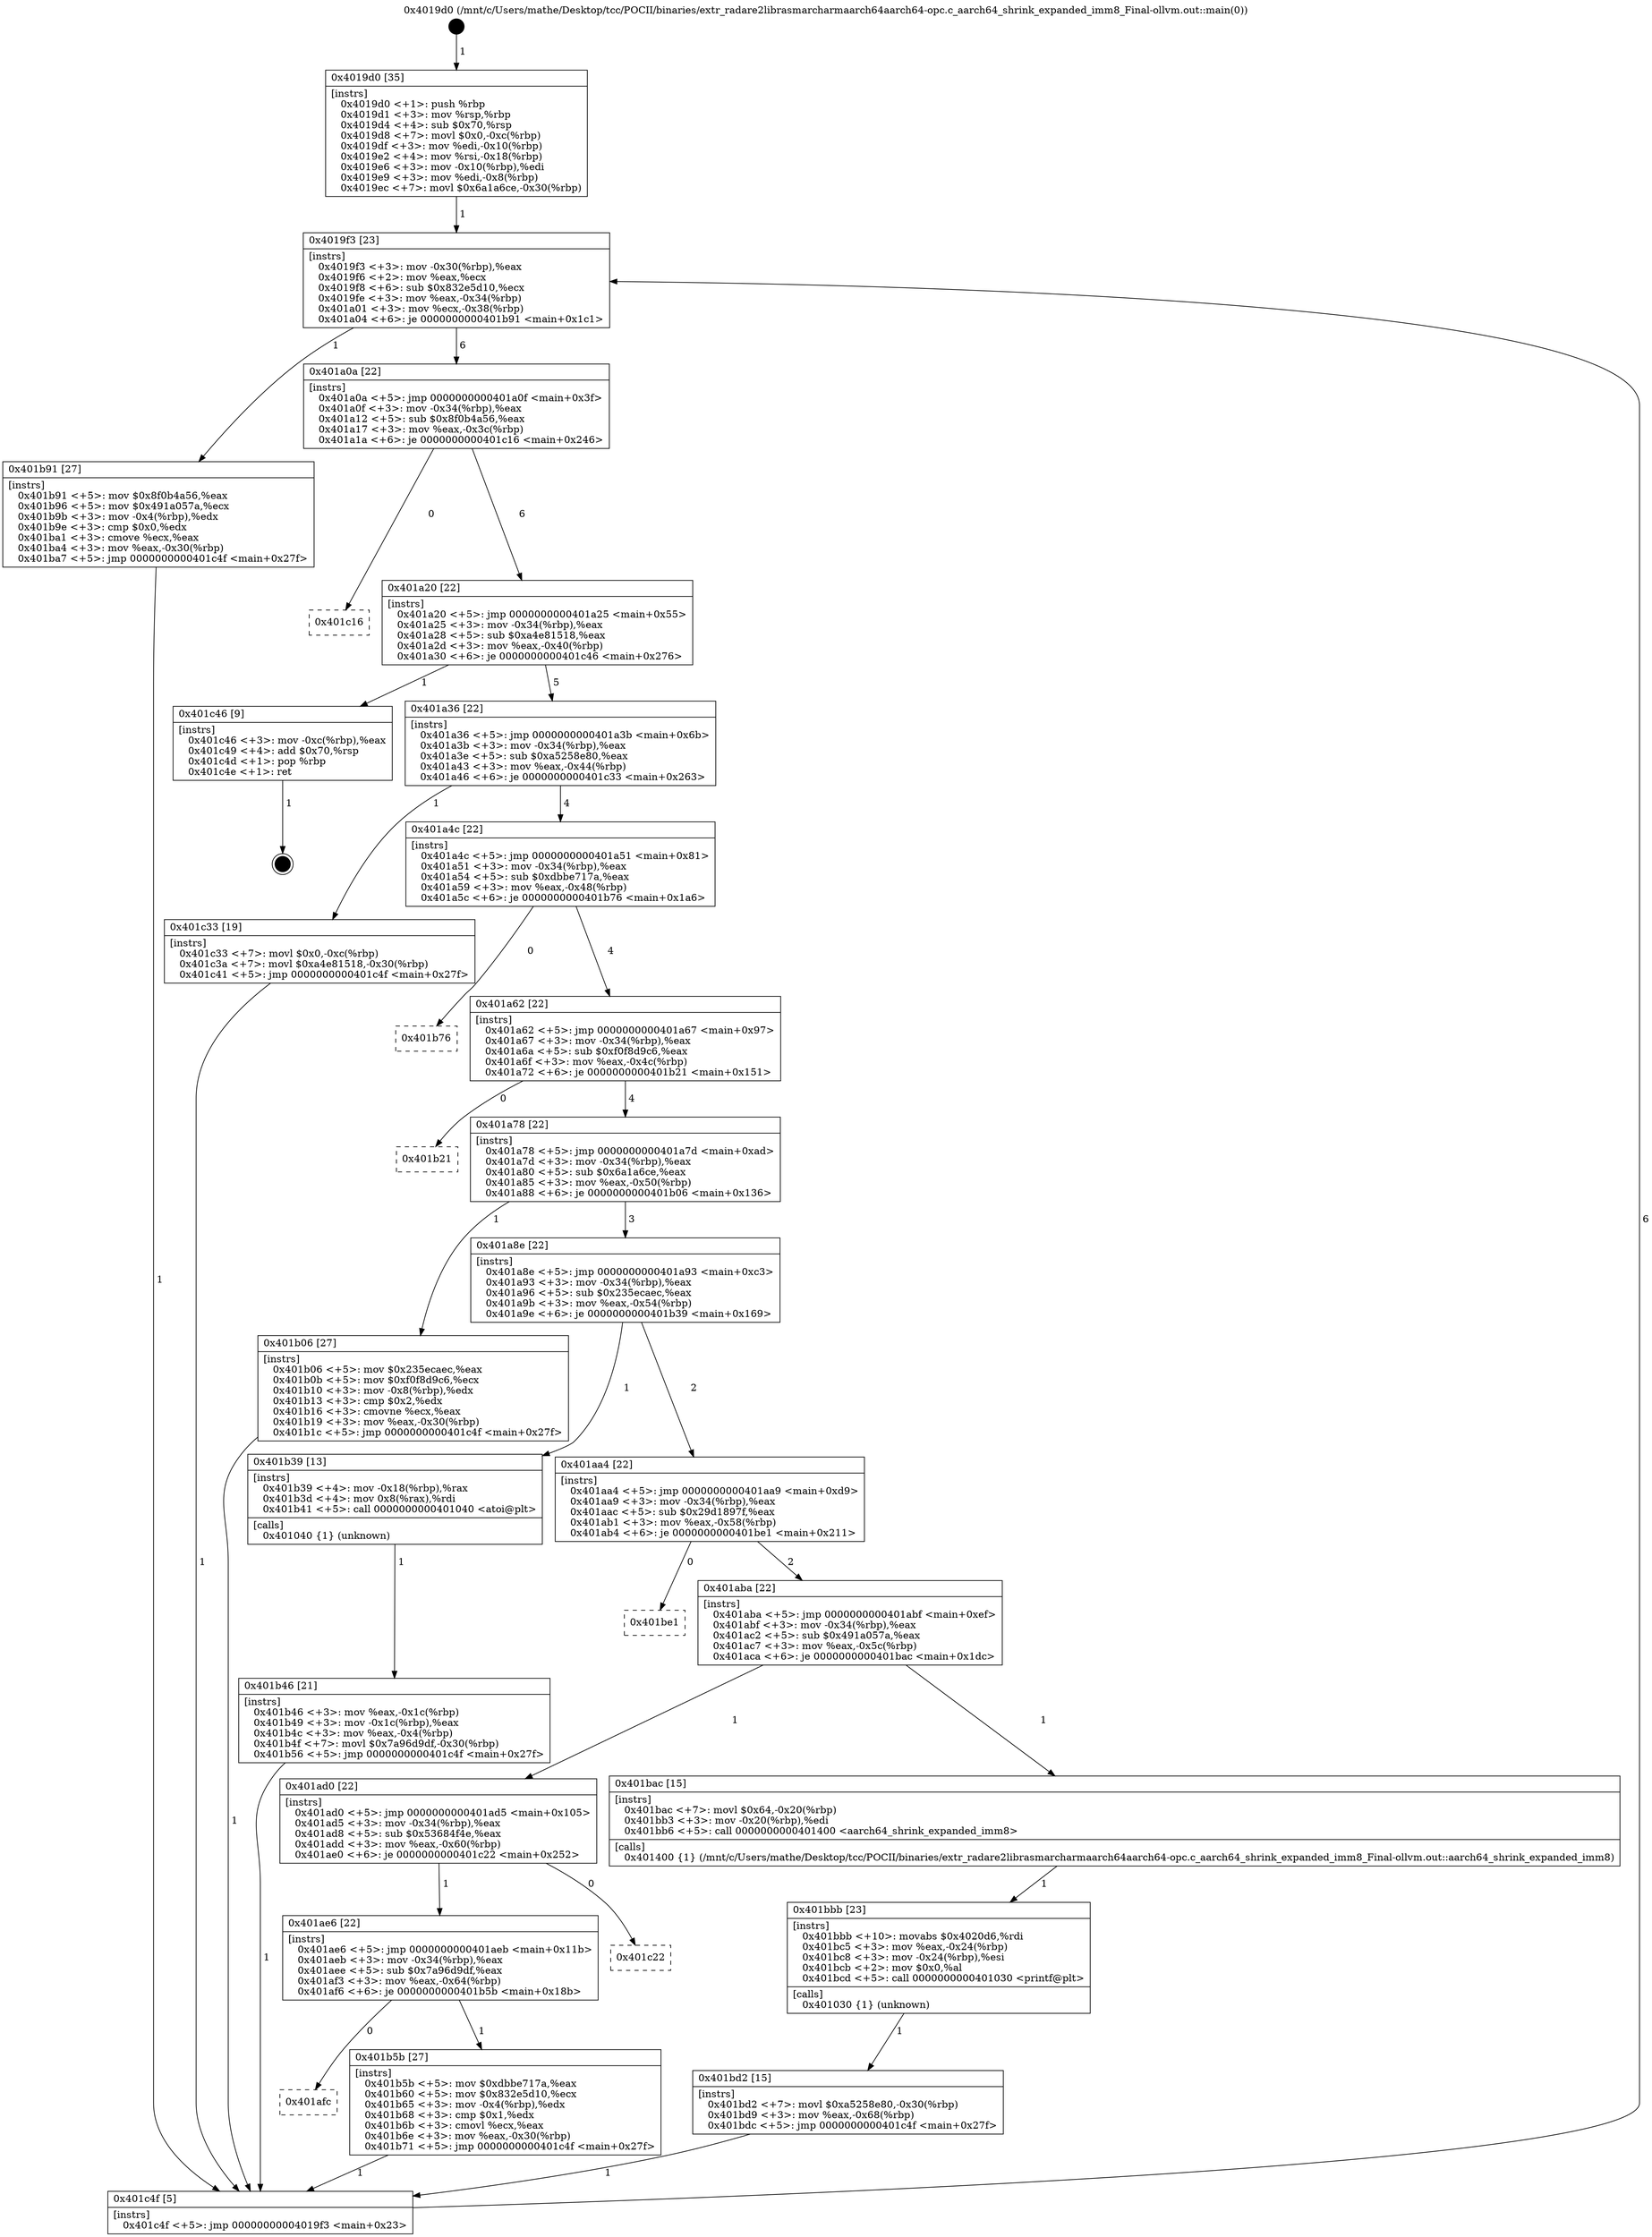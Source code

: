 digraph "0x4019d0" {
  label = "0x4019d0 (/mnt/c/Users/mathe/Desktop/tcc/POCII/binaries/extr_radare2librasmarcharmaarch64aarch64-opc.c_aarch64_shrink_expanded_imm8_Final-ollvm.out::main(0))"
  labelloc = "t"
  node[shape=record]

  Entry [label="",width=0.3,height=0.3,shape=circle,fillcolor=black,style=filled]
  "0x4019f3" [label="{
     0x4019f3 [23]\l
     | [instrs]\l
     &nbsp;&nbsp;0x4019f3 \<+3\>: mov -0x30(%rbp),%eax\l
     &nbsp;&nbsp;0x4019f6 \<+2\>: mov %eax,%ecx\l
     &nbsp;&nbsp;0x4019f8 \<+6\>: sub $0x832e5d10,%ecx\l
     &nbsp;&nbsp;0x4019fe \<+3\>: mov %eax,-0x34(%rbp)\l
     &nbsp;&nbsp;0x401a01 \<+3\>: mov %ecx,-0x38(%rbp)\l
     &nbsp;&nbsp;0x401a04 \<+6\>: je 0000000000401b91 \<main+0x1c1\>\l
  }"]
  "0x401b91" [label="{
     0x401b91 [27]\l
     | [instrs]\l
     &nbsp;&nbsp;0x401b91 \<+5\>: mov $0x8f0b4a56,%eax\l
     &nbsp;&nbsp;0x401b96 \<+5\>: mov $0x491a057a,%ecx\l
     &nbsp;&nbsp;0x401b9b \<+3\>: mov -0x4(%rbp),%edx\l
     &nbsp;&nbsp;0x401b9e \<+3\>: cmp $0x0,%edx\l
     &nbsp;&nbsp;0x401ba1 \<+3\>: cmove %ecx,%eax\l
     &nbsp;&nbsp;0x401ba4 \<+3\>: mov %eax,-0x30(%rbp)\l
     &nbsp;&nbsp;0x401ba7 \<+5\>: jmp 0000000000401c4f \<main+0x27f\>\l
  }"]
  "0x401a0a" [label="{
     0x401a0a [22]\l
     | [instrs]\l
     &nbsp;&nbsp;0x401a0a \<+5\>: jmp 0000000000401a0f \<main+0x3f\>\l
     &nbsp;&nbsp;0x401a0f \<+3\>: mov -0x34(%rbp),%eax\l
     &nbsp;&nbsp;0x401a12 \<+5\>: sub $0x8f0b4a56,%eax\l
     &nbsp;&nbsp;0x401a17 \<+3\>: mov %eax,-0x3c(%rbp)\l
     &nbsp;&nbsp;0x401a1a \<+6\>: je 0000000000401c16 \<main+0x246\>\l
  }"]
  Exit [label="",width=0.3,height=0.3,shape=circle,fillcolor=black,style=filled,peripheries=2]
  "0x401c16" [label="{
     0x401c16\l
  }", style=dashed]
  "0x401a20" [label="{
     0x401a20 [22]\l
     | [instrs]\l
     &nbsp;&nbsp;0x401a20 \<+5\>: jmp 0000000000401a25 \<main+0x55\>\l
     &nbsp;&nbsp;0x401a25 \<+3\>: mov -0x34(%rbp),%eax\l
     &nbsp;&nbsp;0x401a28 \<+5\>: sub $0xa4e81518,%eax\l
     &nbsp;&nbsp;0x401a2d \<+3\>: mov %eax,-0x40(%rbp)\l
     &nbsp;&nbsp;0x401a30 \<+6\>: je 0000000000401c46 \<main+0x276\>\l
  }"]
  "0x401bd2" [label="{
     0x401bd2 [15]\l
     | [instrs]\l
     &nbsp;&nbsp;0x401bd2 \<+7\>: movl $0xa5258e80,-0x30(%rbp)\l
     &nbsp;&nbsp;0x401bd9 \<+3\>: mov %eax,-0x68(%rbp)\l
     &nbsp;&nbsp;0x401bdc \<+5\>: jmp 0000000000401c4f \<main+0x27f\>\l
  }"]
  "0x401c46" [label="{
     0x401c46 [9]\l
     | [instrs]\l
     &nbsp;&nbsp;0x401c46 \<+3\>: mov -0xc(%rbp),%eax\l
     &nbsp;&nbsp;0x401c49 \<+4\>: add $0x70,%rsp\l
     &nbsp;&nbsp;0x401c4d \<+1\>: pop %rbp\l
     &nbsp;&nbsp;0x401c4e \<+1\>: ret\l
  }"]
  "0x401a36" [label="{
     0x401a36 [22]\l
     | [instrs]\l
     &nbsp;&nbsp;0x401a36 \<+5\>: jmp 0000000000401a3b \<main+0x6b\>\l
     &nbsp;&nbsp;0x401a3b \<+3\>: mov -0x34(%rbp),%eax\l
     &nbsp;&nbsp;0x401a3e \<+5\>: sub $0xa5258e80,%eax\l
     &nbsp;&nbsp;0x401a43 \<+3\>: mov %eax,-0x44(%rbp)\l
     &nbsp;&nbsp;0x401a46 \<+6\>: je 0000000000401c33 \<main+0x263\>\l
  }"]
  "0x401bbb" [label="{
     0x401bbb [23]\l
     | [instrs]\l
     &nbsp;&nbsp;0x401bbb \<+10\>: movabs $0x4020d6,%rdi\l
     &nbsp;&nbsp;0x401bc5 \<+3\>: mov %eax,-0x24(%rbp)\l
     &nbsp;&nbsp;0x401bc8 \<+3\>: mov -0x24(%rbp),%esi\l
     &nbsp;&nbsp;0x401bcb \<+2\>: mov $0x0,%al\l
     &nbsp;&nbsp;0x401bcd \<+5\>: call 0000000000401030 \<printf@plt\>\l
     | [calls]\l
     &nbsp;&nbsp;0x401030 \{1\} (unknown)\l
  }"]
  "0x401c33" [label="{
     0x401c33 [19]\l
     | [instrs]\l
     &nbsp;&nbsp;0x401c33 \<+7\>: movl $0x0,-0xc(%rbp)\l
     &nbsp;&nbsp;0x401c3a \<+7\>: movl $0xa4e81518,-0x30(%rbp)\l
     &nbsp;&nbsp;0x401c41 \<+5\>: jmp 0000000000401c4f \<main+0x27f\>\l
  }"]
  "0x401a4c" [label="{
     0x401a4c [22]\l
     | [instrs]\l
     &nbsp;&nbsp;0x401a4c \<+5\>: jmp 0000000000401a51 \<main+0x81\>\l
     &nbsp;&nbsp;0x401a51 \<+3\>: mov -0x34(%rbp),%eax\l
     &nbsp;&nbsp;0x401a54 \<+5\>: sub $0xdbbe717a,%eax\l
     &nbsp;&nbsp;0x401a59 \<+3\>: mov %eax,-0x48(%rbp)\l
     &nbsp;&nbsp;0x401a5c \<+6\>: je 0000000000401b76 \<main+0x1a6\>\l
  }"]
  "0x401afc" [label="{
     0x401afc\l
  }", style=dashed]
  "0x401b76" [label="{
     0x401b76\l
  }", style=dashed]
  "0x401a62" [label="{
     0x401a62 [22]\l
     | [instrs]\l
     &nbsp;&nbsp;0x401a62 \<+5\>: jmp 0000000000401a67 \<main+0x97\>\l
     &nbsp;&nbsp;0x401a67 \<+3\>: mov -0x34(%rbp),%eax\l
     &nbsp;&nbsp;0x401a6a \<+5\>: sub $0xf0f8d9c6,%eax\l
     &nbsp;&nbsp;0x401a6f \<+3\>: mov %eax,-0x4c(%rbp)\l
     &nbsp;&nbsp;0x401a72 \<+6\>: je 0000000000401b21 \<main+0x151\>\l
  }"]
  "0x401b5b" [label="{
     0x401b5b [27]\l
     | [instrs]\l
     &nbsp;&nbsp;0x401b5b \<+5\>: mov $0xdbbe717a,%eax\l
     &nbsp;&nbsp;0x401b60 \<+5\>: mov $0x832e5d10,%ecx\l
     &nbsp;&nbsp;0x401b65 \<+3\>: mov -0x4(%rbp),%edx\l
     &nbsp;&nbsp;0x401b68 \<+3\>: cmp $0x1,%edx\l
     &nbsp;&nbsp;0x401b6b \<+3\>: cmovl %ecx,%eax\l
     &nbsp;&nbsp;0x401b6e \<+3\>: mov %eax,-0x30(%rbp)\l
     &nbsp;&nbsp;0x401b71 \<+5\>: jmp 0000000000401c4f \<main+0x27f\>\l
  }"]
  "0x401b21" [label="{
     0x401b21\l
  }", style=dashed]
  "0x401a78" [label="{
     0x401a78 [22]\l
     | [instrs]\l
     &nbsp;&nbsp;0x401a78 \<+5\>: jmp 0000000000401a7d \<main+0xad\>\l
     &nbsp;&nbsp;0x401a7d \<+3\>: mov -0x34(%rbp),%eax\l
     &nbsp;&nbsp;0x401a80 \<+5\>: sub $0x6a1a6ce,%eax\l
     &nbsp;&nbsp;0x401a85 \<+3\>: mov %eax,-0x50(%rbp)\l
     &nbsp;&nbsp;0x401a88 \<+6\>: je 0000000000401b06 \<main+0x136\>\l
  }"]
  "0x401ae6" [label="{
     0x401ae6 [22]\l
     | [instrs]\l
     &nbsp;&nbsp;0x401ae6 \<+5\>: jmp 0000000000401aeb \<main+0x11b\>\l
     &nbsp;&nbsp;0x401aeb \<+3\>: mov -0x34(%rbp),%eax\l
     &nbsp;&nbsp;0x401aee \<+5\>: sub $0x7a96d9df,%eax\l
     &nbsp;&nbsp;0x401af3 \<+3\>: mov %eax,-0x64(%rbp)\l
     &nbsp;&nbsp;0x401af6 \<+6\>: je 0000000000401b5b \<main+0x18b\>\l
  }"]
  "0x401b06" [label="{
     0x401b06 [27]\l
     | [instrs]\l
     &nbsp;&nbsp;0x401b06 \<+5\>: mov $0x235ecaec,%eax\l
     &nbsp;&nbsp;0x401b0b \<+5\>: mov $0xf0f8d9c6,%ecx\l
     &nbsp;&nbsp;0x401b10 \<+3\>: mov -0x8(%rbp),%edx\l
     &nbsp;&nbsp;0x401b13 \<+3\>: cmp $0x2,%edx\l
     &nbsp;&nbsp;0x401b16 \<+3\>: cmovne %ecx,%eax\l
     &nbsp;&nbsp;0x401b19 \<+3\>: mov %eax,-0x30(%rbp)\l
     &nbsp;&nbsp;0x401b1c \<+5\>: jmp 0000000000401c4f \<main+0x27f\>\l
  }"]
  "0x401a8e" [label="{
     0x401a8e [22]\l
     | [instrs]\l
     &nbsp;&nbsp;0x401a8e \<+5\>: jmp 0000000000401a93 \<main+0xc3\>\l
     &nbsp;&nbsp;0x401a93 \<+3\>: mov -0x34(%rbp),%eax\l
     &nbsp;&nbsp;0x401a96 \<+5\>: sub $0x235ecaec,%eax\l
     &nbsp;&nbsp;0x401a9b \<+3\>: mov %eax,-0x54(%rbp)\l
     &nbsp;&nbsp;0x401a9e \<+6\>: je 0000000000401b39 \<main+0x169\>\l
  }"]
  "0x401c4f" [label="{
     0x401c4f [5]\l
     | [instrs]\l
     &nbsp;&nbsp;0x401c4f \<+5\>: jmp 00000000004019f3 \<main+0x23\>\l
  }"]
  "0x4019d0" [label="{
     0x4019d0 [35]\l
     | [instrs]\l
     &nbsp;&nbsp;0x4019d0 \<+1\>: push %rbp\l
     &nbsp;&nbsp;0x4019d1 \<+3\>: mov %rsp,%rbp\l
     &nbsp;&nbsp;0x4019d4 \<+4\>: sub $0x70,%rsp\l
     &nbsp;&nbsp;0x4019d8 \<+7\>: movl $0x0,-0xc(%rbp)\l
     &nbsp;&nbsp;0x4019df \<+3\>: mov %edi,-0x10(%rbp)\l
     &nbsp;&nbsp;0x4019e2 \<+4\>: mov %rsi,-0x18(%rbp)\l
     &nbsp;&nbsp;0x4019e6 \<+3\>: mov -0x10(%rbp),%edi\l
     &nbsp;&nbsp;0x4019e9 \<+3\>: mov %edi,-0x8(%rbp)\l
     &nbsp;&nbsp;0x4019ec \<+7\>: movl $0x6a1a6ce,-0x30(%rbp)\l
  }"]
  "0x401c22" [label="{
     0x401c22\l
  }", style=dashed]
  "0x401b39" [label="{
     0x401b39 [13]\l
     | [instrs]\l
     &nbsp;&nbsp;0x401b39 \<+4\>: mov -0x18(%rbp),%rax\l
     &nbsp;&nbsp;0x401b3d \<+4\>: mov 0x8(%rax),%rdi\l
     &nbsp;&nbsp;0x401b41 \<+5\>: call 0000000000401040 \<atoi@plt\>\l
     | [calls]\l
     &nbsp;&nbsp;0x401040 \{1\} (unknown)\l
  }"]
  "0x401aa4" [label="{
     0x401aa4 [22]\l
     | [instrs]\l
     &nbsp;&nbsp;0x401aa4 \<+5\>: jmp 0000000000401aa9 \<main+0xd9\>\l
     &nbsp;&nbsp;0x401aa9 \<+3\>: mov -0x34(%rbp),%eax\l
     &nbsp;&nbsp;0x401aac \<+5\>: sub $0x29d1897f,%eax\l
     &nbsp;&nbsp;0x401ab1 \<+3\>: mov %eax,-0x58(%rbp)\l
     &nbsp;&nbsp;0x401ab4 \<+6\>: je 0000000000401be1 \<main+0x211\>\l
  }"]
  "0x401b46" [label="{
     0x401b46 [21]\l
     | [instrs]\l
     &nbsp;&nbsp;0x401b46 \<+3\>: mov %eax,-0x1c(%rbp)\l
     &nbsp;&nbsp;0x401b49 \<+3\>: mov -0x1c(%rbp),%eax\l
     &nbsp;&nbsp;0x401b4c \<+3\>: mov %eax,-0x4(%rbp)\l
     &nbsp;&nbsp;0x401b4f \<+7\>: movl $0x7a96d9df,-0x30(%rbp)\l
     &nbsp;&nbsp;0x401b56 \<+5\>: jmp 0000000000401c4f \<main+0x27f\>\l
  }"]
  "0x401ad0" [label="{
     0x401ad0 [22]\l
     | [instrs]\l
     &nbsp;&nbsp;0x401ad0 \<+5\>: jmp 0000000000401ad5 \<main+0x105\>\l
     &nbsp;&nbsp;0x401ad5 \<+3\>: mov -0x34(%rbp),%eax\l
     &nbsp;&nbsp;0x401ad8 \<+5\>: sub $0x53684f4e,%eax\l
     &nbsp;&nbsp;0x401add \<+3\>: mov %eax,-0x60(%rbp)\l
     &nbsp;&nbsp;0x401ae0 \<+6\>: je 0000000000401c22 \<main+0x252\>\l
  }"]
  "0x401be1" [label="{
     0x401be1\l
  }", style=dashed]
  "0x401aba" [label="{
     0x401aba [22]\l
     | [instrs]\l
     &nbsp;&nbsp;0x401aba \<+5\>: jmp 0000000000401abf \<main+0xef\>\l
     &nbsp;&nbsp;0x401abf \<+3\>: mov -0x34(%rbp),%eax\l
     &nbsp;&nbsp;0x401ac2 \<+5\>: sub $0x491a057a,%eax\l
     &nbsp;&nbsp;0x401ac7 \<+3\>: mov %eax,-0x5c(%rbp)\l
     &nbsp;&nbsp;0x401aca \<+6\>: je 0000000000401bac \<main+0x1dc\>\l
  }"]
  "0x401bac" [label="{
     0x401bac [15]\l
     | [instrs]\l
     &nbsp;&nbsp;0x401bac \<+7\>: movl $0x64,-0x20(%rbp)\l
     &nbsp;&nbsp;0x401bb3 \<+3\>: mov -0x20(%rbp),%edi\l
     &nbsp;&nbsp;0x401bb6 \<+5\>: call 0000000000401400 \<aarch64_shrink_expanded_imm8\>\l
     | [calls]\l
     &nbsp;&nbsp;0x401400 \{1\} (/mnt/c/Users/mathe/Desktop/tcc/POCII/binaries/extr_radare2librasmarcharmaarch64aarch64-opc.c_aarch64_shrink_expanded_imm8_Final-ollvm.out::aarch64_shrink_expanded_imm8)\l
  }"]
  Entry -> "0x4019d0" [label=" 1"]
  "0x4019f3" -> "0x401b91" [label=" 1"]
  "0x4019f3" -> "0x401a0a" [label=" 6"]
  "0x401c46" -> Exit [label=" 1"]
  "0x401a0a" -> "0x401c16" [label=" 0"]
  "0x401a0a" -> "0x401a20" [label=" 6"]
  "0x401c33" -> "0x401c4f" [label=" 1"]
  "0x401a20" -> "0x401c46" [label=" 1"]
  "0x401a20" -> "0x401a36" [label=" 5"]
  "0x401bd2" -> "0x401c4f" [label=" 1"]
  "0x401a36" -> "0x401c33" [label=" 1"]
  "0x401a36" -> "0x401a4c" [label=" 4"]
  "0x401bbb" -> "0x401bd2" [label=" 1"]
  "0x401a4c" -> "0x401b76" [label=" 0"]
  "0x401a4c" -> "0x401a62" [label=" 4"]
  "0x401bac" -> "0x401bbb" [label=" 1"]
  "0x401a62" -> "0x401b21" [label=" 0"]
  "0x401a62" -> "0x401a78" [label=" 4"]
  "0x401b91" -> "0x401c4f" [label=" 1"]
  "0x401a78" -> "0x401b06" [label=" 1"]
  "0x401a78" -> "0x401a8e" [label=" 3"]
  "0x401b06" -> "0x401c4f" [label=" 1"]
  "0x4019d0" -> "0x4019f3" [label=" 1"]
  "0x401c4f" -> "0x4019f3" [label=" 6"]
  "0x401ae6" -> "0x401afc" [label=" 0"]
  "0x401a8e" -> "0x401b39" [label=" 1"]
  "0x401a8e" -> "0x401aa4" [label=" 2"]
  "0x401b39" -> "0x401b46" [label=" 1"]
  "0x401b46" -> "0x401c4f" [label=" 1"]
  "0x401ae6" -> "0x401b5b" [label=" 1"]
  "0x401aa4" -> "0x401be1" [label=" 0"]
  "0x401aa4" -> "0x401aba" [label=" 2"]
  "0x401ad0" -> "0x401ae6" [label=" 1"]
  "0x401aba" -> "0x401bac" [label=" 1"]
  "0x401aba" -> "0x401ad0" [label=" 1"]
  "0x401b5b" -> "0x401c4f" [label=" 1"]
  "0x401ad0" -> "0x401c22" [label=" 0"]
}

